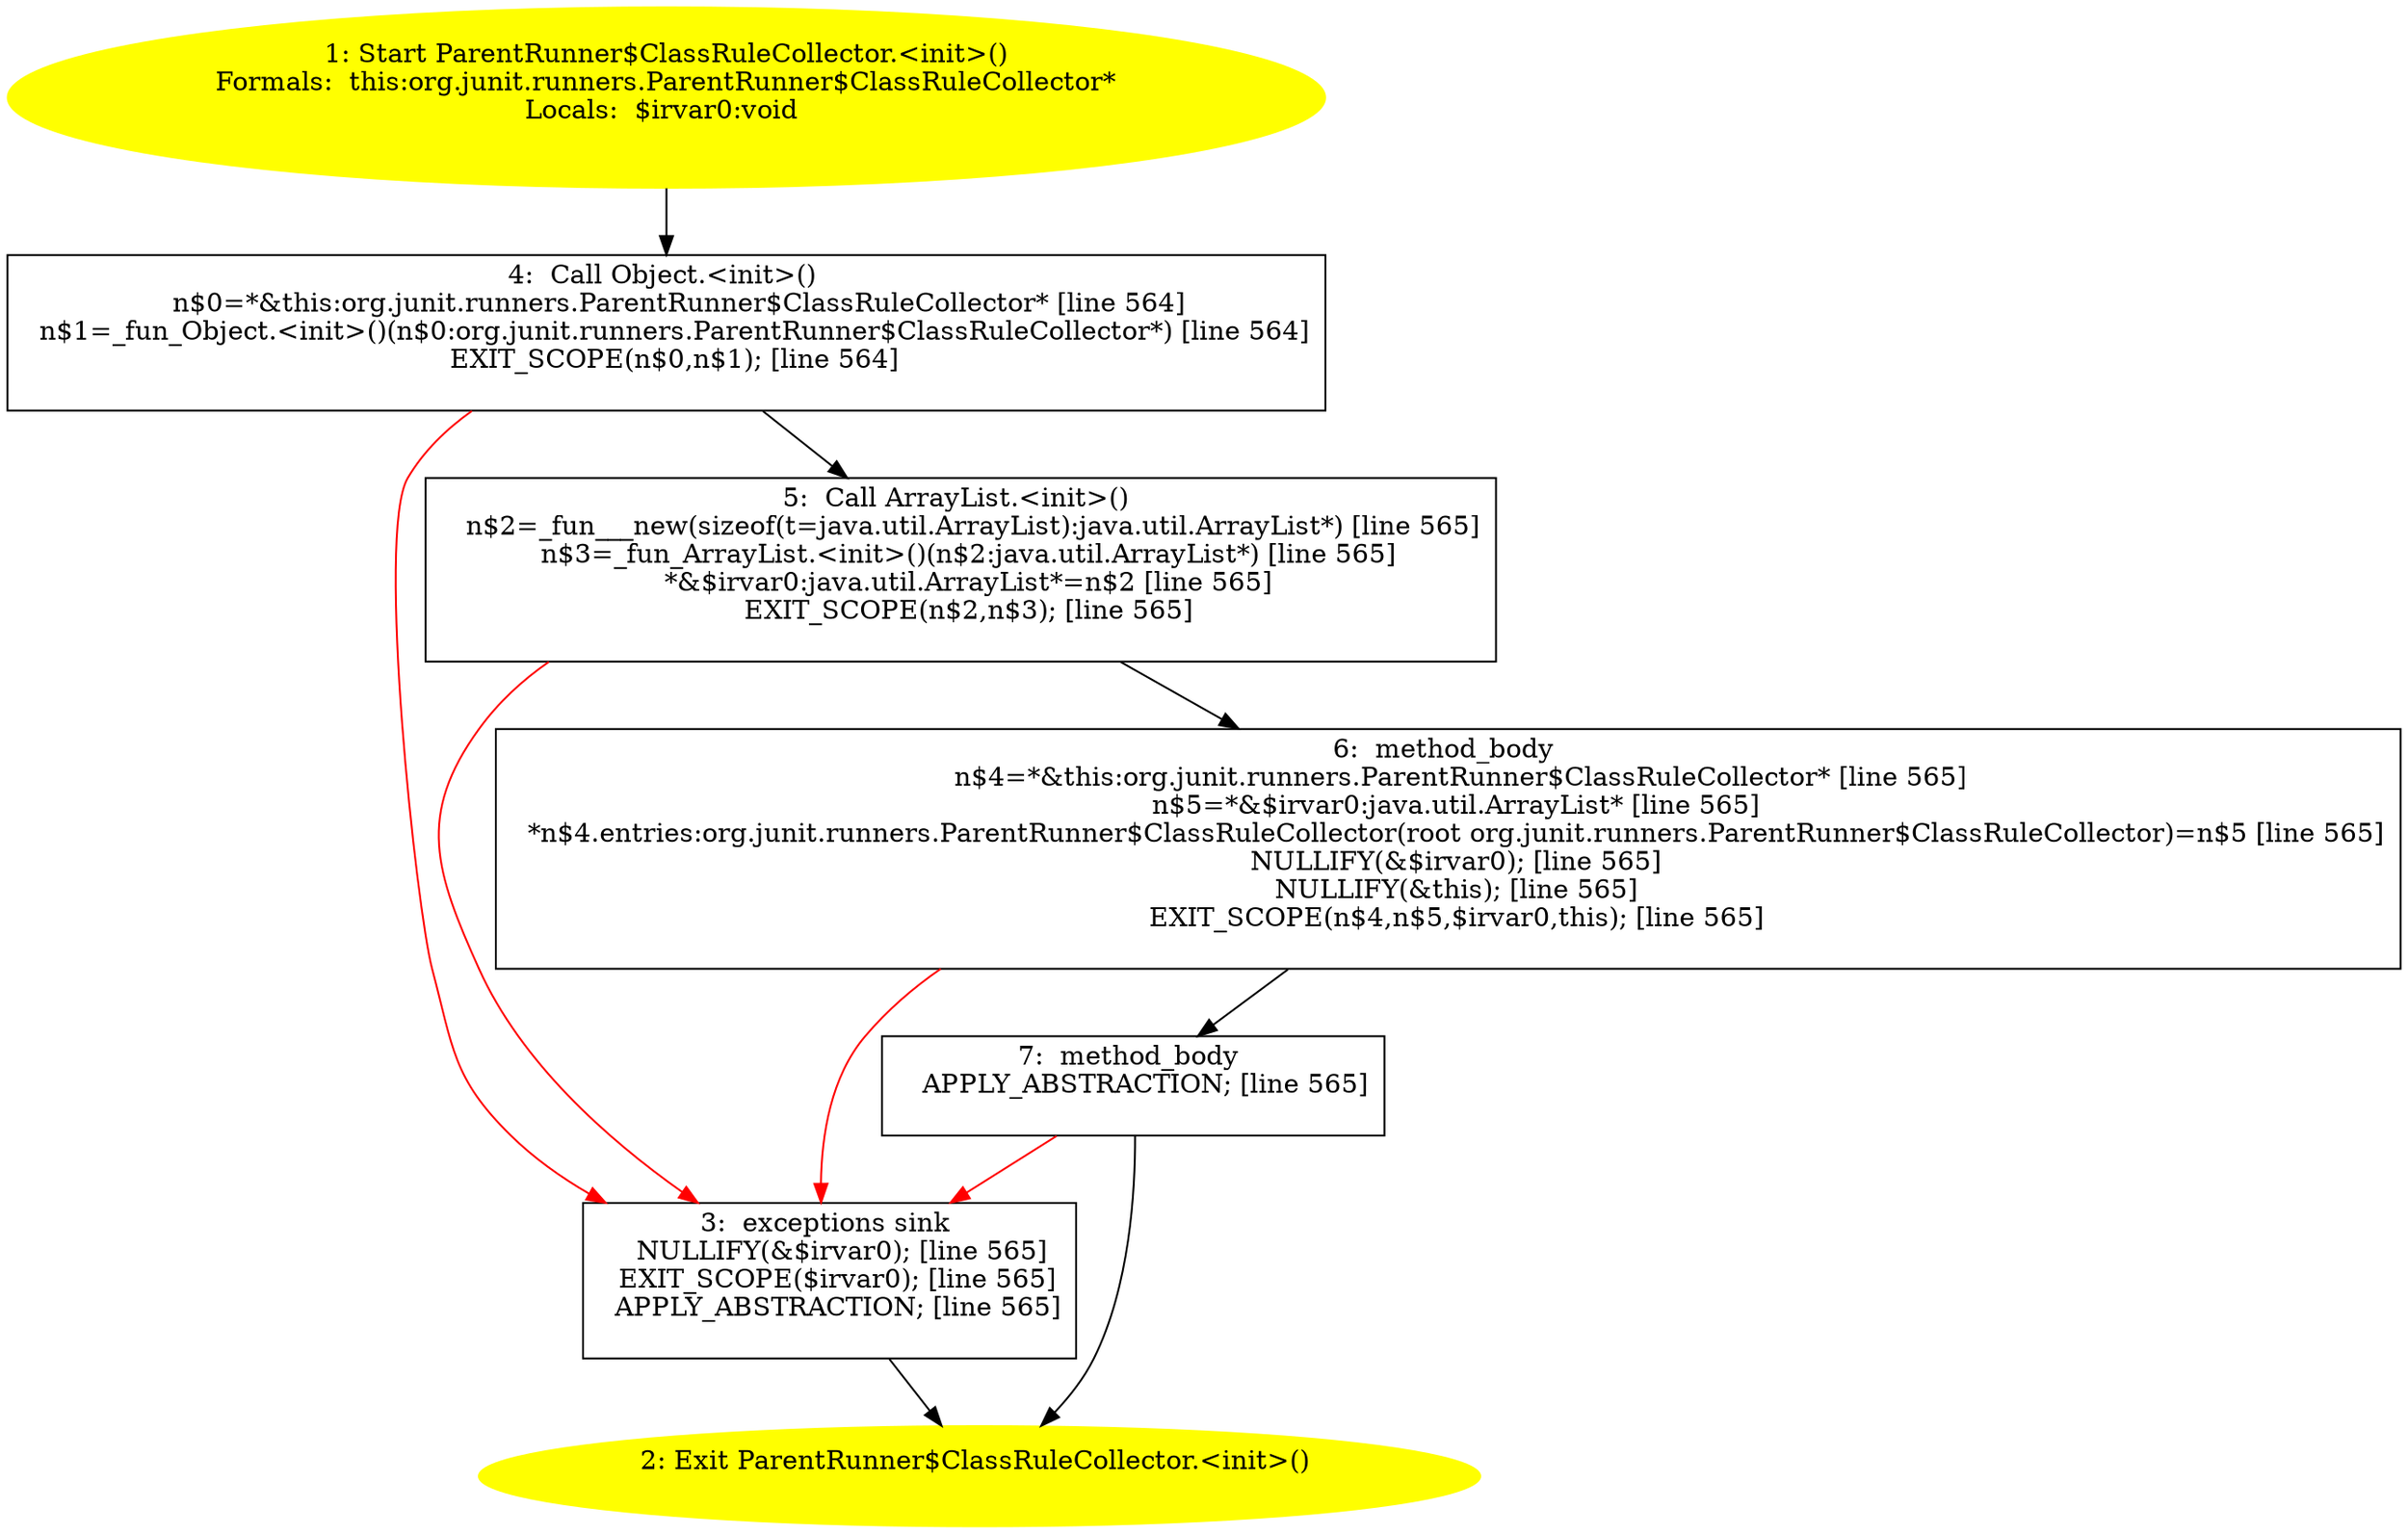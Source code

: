 /* @generated */
digraph cfg {
"org.junit.runners.ParentRunner$ClassRuleCollector.<init>().b8a2d0b8979f6d5f499cd12689b2ca4d_1" [label="1: Start ParentRunner$ClassRuleCollector.<init>()\nFormals:  this:org.junit.runners.ParentRunner$ClassRuleCollector*\nLocals:  $irvar0:void \n  " color=yellow style=filled]
	

	 "org.junit.runners.ParentRunner$ClassRuleCollector.<init>().b8a2d0b8979f6d5f499cd12689b2ca4d_1" -> "org.junit.runners.ParentRunner$ClassRuleCollector.<init>().b8a2d0b8979f6d5f499cd12689b2ca4d_4" ;
"org.junit.runners.ParentRunner$ClassRuleCollector.<init>().b8a2d0b8979f6d5f499cd12689b2ca4d_2" [label="2: Exit ParentRunner$ClassRuleCollector.<init>() \n  " color=yellow style=filled]
	

"org.junit.runners.ParentRunner$ClassRuleCollector.<init>().b8a2d0b8979f6d5f499cd12689b2ca4d_3" [label="3:  exceptions sink \n   NULLIFY(&$irvar0); [line 565]\n  EXIT_SCOPE($irvar0); [line 565]\n  APPLY_ABSTRACTION; [line 565]\n " shape="box"]
	

	 "org.junit.runners.ParentRunner$ClassRuleCollector.<init>().b8a2d0b8979f6d5f499cd12689b2ca4d_3" -> "org.junit.runners.ParentRunner$ClassRuleCollector.<init>().b8a2d0b8979f6d5f499cd12689b2ca4d_2" ;
"org.junit.runners.ParentRunner$ClassRuleCollector.<init>().b8a2d0b8979f6d5f499cd12689b2ca4d_4" [label="4:  Call Object.<init>() \n   n$0=*&this:org.junit.runners.ParentRunner$ClassRuleCollector* [line 564]\n  n$1=_fun_Object.<init>()(n$0:org.junit.runners.ParentRunner$ClassRuleCollector*) [line 564]\n  EXIT_SCOPE(n$0,n$1); [line 564]\n " shape="box"]
	

	 "org.junit.runners.ParentRunner$ClassRuleCollector.<init>().b8a2d0b8979f6d5f499cd12689b2ca4d_4" -> "org.junit.runners.ParentRunner$ClassRuleCollector.<init>().b8a2d0b8979f6d5f499cd12689b2ca4d_5" ;
	 "org.junit.runners.ParentRunner$ClassRuleCollector.<init>().b8a2d0b8979f6d5f499cd12689b2ca4d_4" -> "org.junit.runners.ParentRunner$ClassRuleCollector.<init>().b8a2d0b8979f6d5f499cd12689b2ca4d_3" [color="red" ];
"org.junit.runners.ParentRunner$ClassRuleCollector.<init>().b8a2d0b8979f6d5f499cd12689b2ca4d_5" [label="5:  Call ArrayList.<init>() \n   n$2=_fun___new(sizeof(t=java.util.ArrayList):java.util.ArrayList*) [line 565]\n  n$3=_fun_ArrayList.<init>()(n$2:java.util.ArrayList*) [line 565]\n  *&$irvar0:java.util.ArrayList*=n$2 [line 565]\n  EXIT_SCOPE(n$2,n$3); [line 565]\n " shape="box"]
	

	 "org.junit.runners.ParentRunner$ClassRuleCollector.<init>().b8a2d0b8979f6d5f499cd12689b2ca4d_5" -> "org.junit.runners.ParentRunner$ClassRuleCollector.<init>().b8a2d0b8979f6d5f499cd12689b2ca4d_6" ;
	 "org.junit.runners.ParentRunner$ClassRuleCollector.<init>().b8a2d0b8979f6d5f499cd12689b2ca4d_5" -> "org.junit.runners.ParentRunner$ClassRuleCollector.<init>().b8a2d0b8979f6d5f499cd12689b2ca4d_3" [color="red" ];
"org.junit.runners.ParentRunner$ClassRuleCollector.<init>().b8a2d0b8979f6d5f499cd12689b2ca4d_6" [label="6:  method_body \n   n$4=*&this:org.junit.runners.ParentRunner$ClassRuleCollector* [line 565]\n  n$5=*&$irvar0:java.util.ArrayList* [line 565]\n  *n$4.entries:org.junit.runners.ParentRunner$ClassRuleCollector(root org.junit.runners.ParentRunner$ClassRuleCollector)=n$5 [line 565]\n  NULLIFY(&$irvar0); [line 565]\n  NULLIFY(&this); [line 565]\n  EXIT_SCOPE(n$4,n$5,$irvar0,this); [line 565]\n " shape="box"]
	

	 "org.junit.runners.ParentRunner$ClassRuleCollector.<init>().b8a2d0b8979f6d5f499cd12689b2ca4d_6" -> "org.junit.runners.ParentRunner$ClassRuleCollector.<init>().b8a2d0b8979f6d5f499cd12689b2ca4d_7" ;
	 "org.junit.runners.ParentRunner$ClassRuleCollector.<init>().b8a2d0b8979f6d5f499cd12689b2ca4d_6" -> "org.junit.runners.ParentRunner$ClassRuleCollector.<init>().b8a2d0b8979f6d5f499cd12689b2ca4d_3" [color="red" ];
"org.junit.runners.ParentRunner$ClassRuleCollector.<init>().b8a2d0b8979f6d5f499cd12689b2ca4d_7" [label="7:  method_body \n   APPLY_ABSTRACTION; [line 565]\n " shape="box"]
	

	 "org.junit.runners.ParentRunner$ClassRuleCollector.<init>().b8a2d0b8979f6d5f499cd12689b2ca4d_7" -> "org.junit.runners.ParentRunner$ClassRuleCollector.<init>().b8a2d0b8979f6d5f499cd12689b2ca4d_2" ;
	 "org.junit.runners.ParentRunner$ClassRuleCollector.<init>().b8a2d0b8979f6d5f499cd12689b2ca4d_7" -> "org.junit.runners.ParentRunner$ClassRuleCollector.<init>().b8a2d0b8979f6d5f499cd12689b2ca4d_3" [color="red" ];
}
